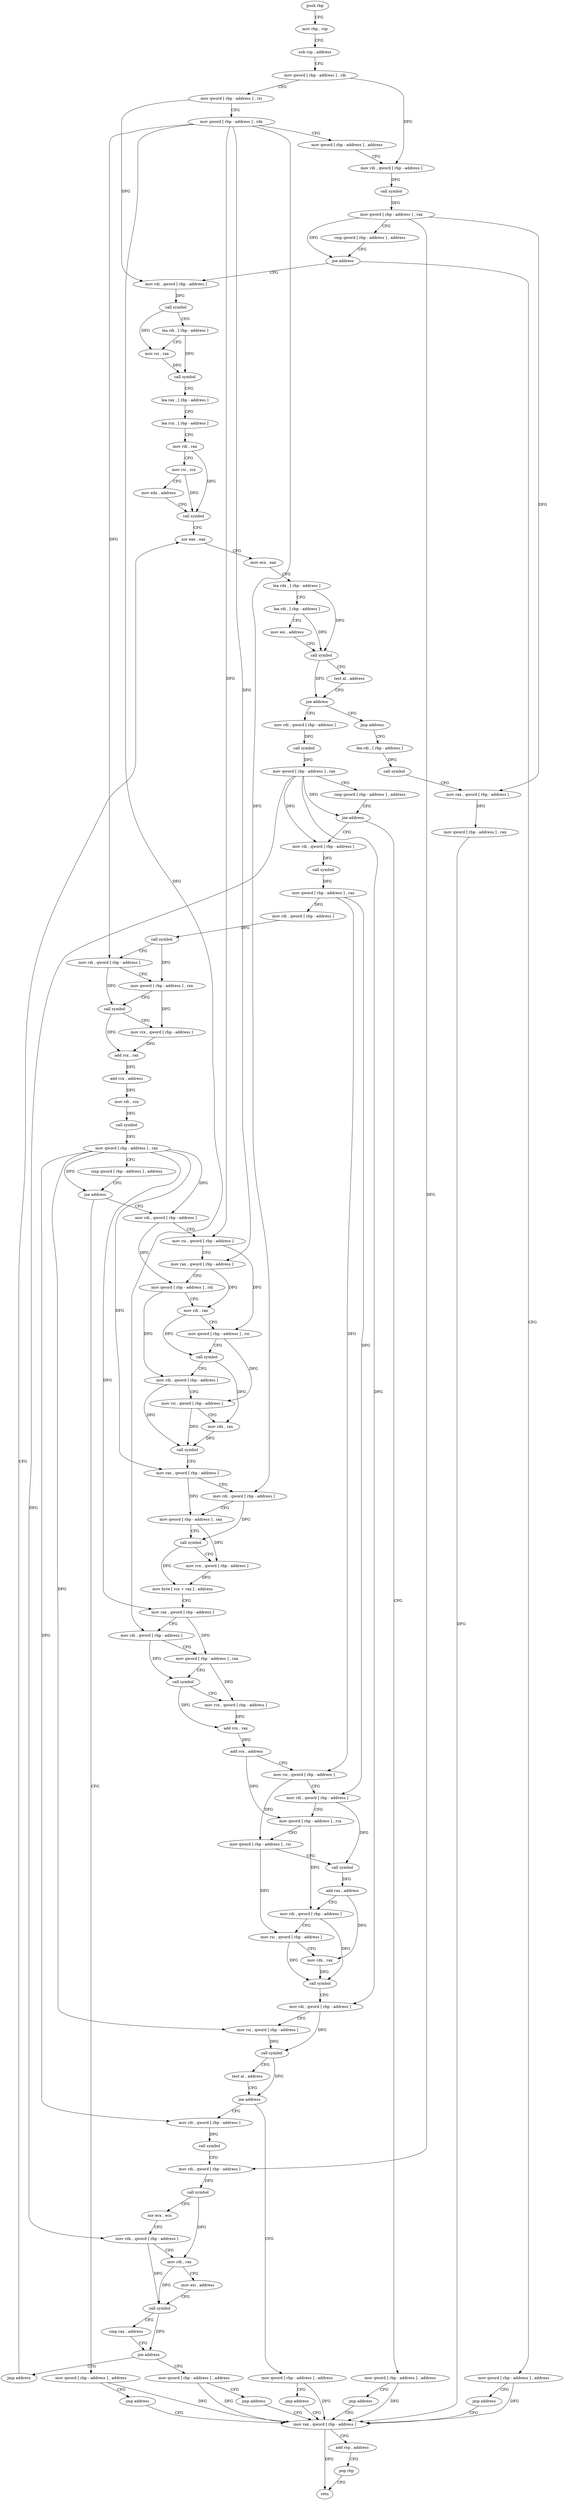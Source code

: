 digraph "func" {
"111376" [label = "push rbp" ]
"111377" [label = "mov rbp , rsp" ]
"111380" [label = "sub rsp , address" ]
"111387" [label = "mov qword [ rbp - address ] , rdi" ]
"111391" [label = "mov qword [ rbp - address ] , rsi" ]
"111395" [label = "mov qword [ rbp - address ] , rdx" ]
"111399" [label = "mov qword [ rbp - address ] , address" ]
"111407" [label = "mov rdi , qword [ rbp - address ]" ]
"111411" [label = "call symbol" ]
"111416" [label = "mov qword [ rbp - address ] , rax" ]
"111420" [label = "cmp qword [ rbp - address ] , address" ]
"111425" [label = "jne address" ]
"111444" [label = "mov rdi , qword [ rbp - address ]" ]
"111431" [label = "mov qword [ rbp - address ] , address" ]
"111448" [label = "call symbol" ]
"111453" [label = "lea rdi , [ rbp - address ]" ]
"111460" [label = "mov rsi , rax" ]
"111463" [label = "call symbol" ]
"111468" [label = "lea rax , [ rbp - address ]" ]
"111472" [label = "lea rcx , [ rbp - address ]" ]
"111479" [label = "mov rdi , rax" ]
"111482" [label = "mov rsi , rcx" ]
"111485" [label = "mov edx , address" ]
"111490" [label = "call symbol" ]
"111495" [label = "xor eax , eax" ]
"111439" [label = "jmp address" ]
"112001" [label = "mov rax , qword [ rbp - address ]" ]
"111530" [label = "mov rdi , qword [ rbp - address ]" ]
"111534" [label = "call symbol" ]
"111539" [label = "mov qword [ rbp - address ] , rax" ]
"111546" [label = "cmp qword [ rbp - address ] , address" ]
"111554" [label = "jne address" ]
"111573" [label = "mov rdi , qword [ rbp - address ]" ]
"111560" [label = "mov qword [ rbp - address ] , address" ]
"111525" [label = "jmp address" ]
"111984" [label = "lea rdi , [ rbp - address ]" ]
"112005" [label = "add rsp , address" ]
"112012" [label = "pop rbp" ]
"112013" [label = "retn" ]
"111580" [label = "call symbol" ]
"111585" [label = "mov qword [ rbp - address ] , rax" ]
"111592" [label = "mov rdi , qword [ rbp - address ]" ]
"111599" [label = "call symbol" ]
"111604" [label = "mov rdi , qword [ rbp - address ]" ]
"111608" [label = "mov qword [ rbp - address ] , rax" ]
"111615" [label = "call symbol" ]
"111620" [label = "mov rcx , qword [ rbp - address ]" ]
"111627" [label = "add rcx , rax" ]
"111630" [label = "add rcx , address" ]
"111637" [label = "mov rdi , rcx" ]
"111640" [label = "call symbol" ]
"111645" [label = "mov qword [ rbp - address ] , rax" ]
"111652" [label = "cmp qword [ rbp - address ] , address" ]
"111660" [label = "jne address" ]
"111679" [label = "mov rdi , qword [ rbp - address ]" ]
"111666" [label = "mov qword [ rbp - address ] , address" ]
"111568" [label = "jmp address" ]
"111988" [label = "call symbol" ]
"111993" [label = "mov rax , qword [ rbp - address ]" ]
"111997" [label = "mov qword [ rbp - address ] , rax" ]
"111686" [label = "mov rsi , qword [ rbp - address ]" ]
"111690" [label = "mov rax , qword [ rbp - address ]" ]
"111694" [label = "mov qword [ rbp - address ] , rdi" ]
"111701" [label = "mov rdi , rax" ]
"111704" [label = "mov qword [ rbp - address ] , rsi" ]
"111711" [label = "call symbol" ]
"111716" [label = "mov rdi , qword [ rbp - address ]" ]
"111723" [label = "mov rsi , qword [ rbp - address ]" ]
"111730" [label = "mov rdx , rax" ]
"111733" [label = "call symbol" ]
"111738" [label = "mov rax , qword [ rbp - address ]" ]
"111745" [label = "mov rdi , qword [ rbp - address ]" ]
"111749" [label = "mov qword [ rbp - address ] , rax" ]
"111756" [label = "call symbol" ]
"111761" [label = "mov rcx , qword [ rbp - address ]" ]
"111768" [label = "mov byte [ rcx + rax ] , address" ]
"111772" [label = "mov rax , qword [ rbp - address ]" ]
"111779" [label = "mov rdi , qword [ rbp - address ]" ]
"111783" [label = "mov qword [ rbp - address ] , rax" ]
"111790" [label = "call symbol" ]
"111795" [label = "mov rcx , qword [ rbp - address ]" ]
"111802" [label = "add rcx , rax" ]
"111805" [label = "add rcx , address" ]
"111812" [label = "mov rsi , qword [ rbp - address ]" ]
"111819" [label = "mov rdi , qword [ rbp - address ]" ]
"111826" [label = "mov qword [ rbp - address ] , rcx" ]
"111833" [label = "mov qword [ rbp - address ] , rsi" ]
"111840" [label = "call symbol" ]
"111845" [label = "add rax , address" ]
"111851" [label = "mov rdi , qword [ rbp - address ]" ]
"111858" [label = "mov rsi , qword [ rbp - address ]" ]
"111865" [label = "mov rdx , rax" ]
"111868" [label = "call symbol" ]
"111873" [label = "mov rdi , qword [ rbp - address ]" ]
"111880" [label = "mov rsi , qword [ rbp - address ]" ]
"111887" [label = "call symbol" ]
"111892" [label = "test al , address" ]
"111894" [label = "jne address" ]
"111913" [label = "mov rdi , qword [ rbp - address ]" ]
"111900" [label = "mov qword [ rbp - address ] , address" ]
"111674" [label = "jmp address" ]
"111920" [label = "call symbol" ]
"111925" [label = "mov rdi , qword [ rbp - address ]" ]
"111929" [label = "call symbol" ]
"111934" [label = "xor ecx , ecx" ]
"111936" [label = "mov rdx , qword [ rbp - address ]" ]
"111943" [label = "mov rdi , rax" ]
"111946" [label = "mov esi , address" ]
"111951" [label = "call symbol" ]
"111956" [label = "cmp rax , address" ]
"111960" [label = "jne address" ]
"111979" [label = "jmp address" ]
"111966" [label = "mov qword [ rbp - address ] , address" ]
"111908" [label = "jmp address" ]
"111974" [label = "jmp address" ]
"111497" [label = "mov ecx , eax" ]
"111499" [label = "lea rdx , [ rbp - address ]" ]
"111503" [label = "lea rdi , [ rbp - address ]" ]
"111507" [label = "mov esi , address" ]
"111512" [label = "call symbol" ]
"111517" [label = "test al , address" ]
"111519" [label = "jne address" ]
"111376" -> "111377" [ label = "CFG" ]
"111377" -> "111380" [ label = "CFG" ]
"111380" -> "111387" [ label = "CFG" ]
"111387" -> "111391" [ label = "CFG" ]
"111387" -> "111407" [ label = "DFG" ]
"111391" -> "111395" [ label = "CFG" ]
"111391" -> "111444" [ label = "DFG" ]
"111395" -> "111399" [ label = "CFG" ]
"111395" -> "111604" [ label = "DFG" ]
"111395" -> "111686" [ label = "DFG" ]
"111395" -> "111690" [ label = "DFG" ]
"111395" -> "111745" [ label = "DFG" ]
"111395" -> "111779" [ label = "DFG" ]
"111399" -> "111407" [ label = "CFG" ]
"111407" -> "111411" [ label = "DFG" ]
"111411" -> "111416" [ label = "DFG" ]
"111416" -> "111420" [ label = "CFG" ]
"111416" -> "111425" [ label = "DFG" ]
"111416" -> "111993" [ label = "DFG" ]
"111416" -> "111925" [ label = "DFG" ]
"111420" -> "111425" [ label = "CFG" ]
"111425" -> "111444" [ label = "CFG" ]
"111425" -> "111431" [ label = "CFG" ]
"111444" -> "111448" [ label = "DFG" ]
"111431" -> "111439" [ label = "CFG" ]
"111431" -> "112001" [ label = "DFG" ]
"111448" -> "111453" [ label = "CFG" ]
"111448" -> "111460" [ label = "DFG" ]
"111453" -> "111460" [ label = "CFG" ]
"111453" -> "111463" [ label = "DFG" ]
"111460" -> "111463" [ label = "DFG" ]
"111463" -> "111468" [ label = "CFG" ]
"111468" -> "111472" [ label = "CFG" ]
"111472" -> "111479" [ label = "CFG" ]
"111479" -> "111482" [ label = "CFG" ]
"111479" -> "111490" [ label = "DFG" ]
"111482" -> "111485" [ label = "CFG" ]
"111482" -> "111490" [ label = "DFG" ]
"111485" -> "111490" [ label = "CFG" ]
"111490" -> "111495" [ label = "CFG" ]
"111495" -> "111497" [ label = "CFG" ]
"111439" -> "112001" [ label = "CFG" ]
"112001" -> "112005" [ label = "CFG" ]
"112001" -> "112013" [ label = "DFG" ]
"111530" -> "111534" [ label = "DFG" ]
"111534" -> "111539" [ label = "DFG" ]
"111539" -> "111546" [ label = "CFG" ]
"111539" -> "111554" [ label = "DFG" ]
"111539" -> "111573" [ label = "DFG" ]
"111539" -> "111873" [ label = "DFG" ]
"111539" -> "111936" [ label = "DFG" ]
"111546" -> "111554" [ label = "CFG" ]
"111554" -> "111573" [ label = "CFG" ]
"111554" -> "111560" [ label = "CFG" ]
"111573" -> "111580" [ label = "DFG" ]
"111560" -> "111568" [ label = "CFG" ]
"111560" -> "112001" [ label = "DFG" ]
"111525" -> "111984" [ label = "CFG" ]
"111984" -> "111988" [ label = "DFG" ]
"112005" -> "112012" [ label = "CFG" ]
"112012" -> "112013" [ label = "CFG" ]
"111580" -> "111585" [ label = "DFG" ]
"111585" -> "111592" [ label = "DFG" ]
"111585" -> "111812" [ label = "DFG" ]
"111585" -> "111819" [ label = "DFG" ]
"111592" -> "111599" [ label = "DFG" ]
"111599" -> "111604" [ label = "CFG" ]
"111599" -> "111608" [ label = "DFG" ]
"111604" -> "111608" [ label = "CFG" ]
"111604" -> "111615" [ label = "DFG" ]
"111608" -> "111615" [ label = "CFG" ]
"111608" -> "111620" [ label = "DFG" ]
"111615" -> "111620" [ label = "CFG" ]
"111615" -> "111627" [ label = "DFG" ]
"111620" -> "111627" [ label = "DFG" ]
"111627" -> "111630" [ label = "DFG" ]
"111630" -> "111637" [ label = "DFG" ]
"111637" -> "111640" [ label = "DFG" ]
"111640" -> "111645" [ label = "DFG" ]
"111645" -> "111652" [ label = "CFG" ]
"111645" -> "111660" [ label = "DFG" ]
"111645" -> "111679" [ label = "DFG" ]
"111645" -> "111738" [ label = "DFG" ]
"111645" -> "111772" [ label = "DFG" ]
"111645" -> "111880" [ label = "DFG" ]
"111645" -> "111913" [ label = "DFG" ]
"111652" -> "111660" [ label = "CFG" ]
"111660" -> "111679" [ label = "CFG" ]
"111660" -> "111666" [ label = "CFG" ]
"111679" -> "111686" [ label = "CFG" ]
"111679" -> "111694" [ label = "DFG" ]
"111666" -> "111674" [ label = "CFG" ]
"111666" -> "112001" [ label = "DFG" ]
"111568" -> "112001" [ label = "CFG" ]
"111988" -> "111993" [ label = "CFG" ]
"111993" -> "111997" [ label = "DFG" ]
"111997" -> "112001" [ label = "DFG" ]
"111686" -> "111690" [ label = "CFG" ]
"111686" -> "111704" [ label = "DFG" ]
"111690" -> "111694" [ label = "CFG" ]
"111690" -> "111701" [ label = "DFG" ]
"111694" -> "111701" [ label = "CFG" ]
"111694" -> "111716" [ label = "DFG" ]
"111701" -> "111704" [ label = "CFG" ]
"111701" -> "111711" [ label = "DFG" ]
"111704" -> "111711" [ label = "CFG" ]
"111704" -> "111723" [ label = "DFG" ]
"111711" -> "111716" [ label = "CFG" ]
"111711" -> "111730" [ label = "DFG" ]
"111716" -> "111723" [ label = "CFG" ]
"111716" -> "111733" [ label = "DFG" ]
"111723" -> "111730" [ label = "CFG" ]
"111723" -> "111733" [ label = "DFG" ]
"111730" -> "111733" [ label = "DFG" ]
"111733" -> "111738" [ label = "CFG" ]
"111738" -> "111745" [ label = "CFG" ]
"111738" -> "111749" [ label = "DFG" ]
"111745" -> "111749" [ label = "CFG" ]
"111745" -> "111756" [ label = "DFG" ]
"111749" -> "111756" [ label = "CFG" ]
"111749" -> "111761" [ label = "DFG" ]
"111756" -> "111761" [ label = "CFG" ]
"111756" -> "111768" [ label = "DFG" ]
"111761" -> "111768" [ label = "DFG" ]
"111768" -> "111772" [ label = "CFG" ]
"111772" -> "111779" [ label = "CFG" ]
"111772" -> "111783" [ label = "DFG" ]
"111779" -> "111783" [ label = "CFG" ]
"111779" -> "111790" [ label = "DFG" ]
"111783" -> "111790" [ label = "CFG" ]
"111783" -> "111795" [ label = "DFG" ]
"111790" -> "111795" [ label = "CFG" ]
"111790" -> "111802" [ label = "DFG" ]
"111795" -> "111802" [ label = "DFG" ]
"111802" -> "111805" [ label = "DFG" ]
"111805" -> "111812" [ label = "CFG" ]
"111805" -> "111826" [ label = "DFG" ]
"111812" -> "111819" [ label = "CFG" ]
"111812" -> "111833" [ label = "DFG" ]
"111819" -> "111826" [ label = "CFG" ]
"111819" -> "111840" [ label = "DFG" ]
"111826" -> "111833" [ label = "CFG" ]
"111826" -> "111851" [ label = "DFG" ]
"111833" -> "111840" [ label = "CFG" ]
"111833" -> "111858" [ label = "DFG" ]
"111840" -> "111845" [ label = "DFG" ]
"111845" -> "111851" [ label = "CFG" ]
"111845" -> "111865" [ label = "DFG" ]
"111851" -> "111858" [ label = "CFG" ]
"111851" -> "111868" [ label = "DFG" ]
"111858" -> "111865" [ label = "CFG" ]
"111858" -> "111868" [ label = "DFG" ]
"111865" -> "111868" [ label = "DFG" ]
"111868" -> "111873" [ label = "CFG" ]
"111873" -> "111880" [ label = "CFG" ]
"111873" -> "111887" [ label = "DFG" ]
"111880" -> "111887" [ label = "DFG" ]
"111887" -> "111892" [ label = "CFG" ]
"111887" -> "111894" [ label = "DFG" ]
"111892" -> "111894" [ label = "CFG" ]
"111894" -> "111913" [ label = "CFG" ]
"111894" -> "111900" [ label = "CFG" ]
"111913" -> "111920" [ label = "DFG" ]
"111900" -> "111908" [ label = "CFG" ]
"111900" -> "112001" [ label = "DFG" ]
"111674" -> "112001" [ label = "CFG" ]
"111920" -> "111925" [ label = "CFG" ]
"111925" -> "111929" [ label = "DFG" ]
"111929" -> "111934" [ label = "CFG" ]
"111929" -> "111943" [ label = "DFG" ]
"111934" -> "111936" [ label = "CFG" ]
"111936" -> "111943" [ label = "CFG" ]
"111936" -> "111951" [ label = "DFG" ]
"111943" -> "111946" [ label = "CFG" ]
"111943" -> "111951" [ label = "DFG" ]
"111946" -> "111951" [ label = "CFG" ]
"111951" -> "111956" [ label = "CFG" ]
"111951" -> "111960" [ label = "DFG" ]
"111956" -> "111960" [ label = "CFG" ]
"111960" -> "111979" [ label = "CFG" ]
"111960" -> "111966" [ label = "CFG" ]
"111979" -> "111495" [ label = "CFG" ]
"111966" -> "111974" [ label = "CFG" ]
"111966" -> "112001" [ label = "DFG" ]
"111908" -> "112001" [ label = "CFG" ]
"111974" -> "112001" [ label = "CFG" ]
"111497" -> "111499" [ label = "CFG" ]
"111499" -> "111503" [ label = "CFG" ]
"111499" -> "111512" [ label = "DFG" ]
"111503" -> "111507" [ label = "CFG" ]
"111503" -> "111512" [ label = "DFG" ]
"111507" -> "111512" [ label = "CFG" ]
"111512" -> "111517" [ label = "CFG" ]
"111512" -> "111519" [ label = "DFG" ]
"111517" -> "111519" [ label = "CFG" ]
"111519" -> "111530" [ label = "CFG" ]
"111519" -> "111525" [ label = "CFG" ]
}

